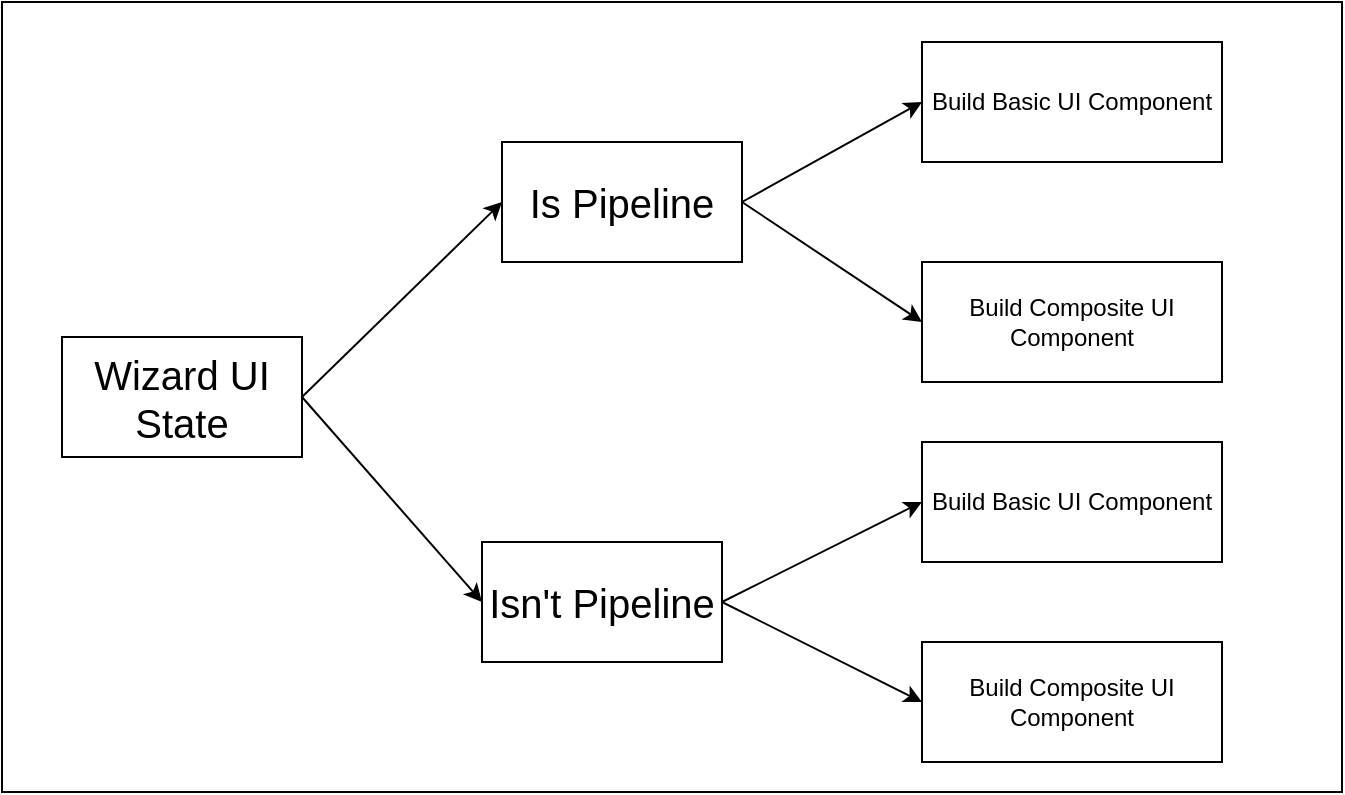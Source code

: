<mxfile version="13.6.5" pages="2">
    <diagram id="XcNZP95VKwp6yAKhDG_s" name="Page-1">
        <mxGraphModel dx="724" dy="637" grid="1" gridSize="10" guides="1" tooltips="1" connect="1" arrows="1" fold="1" page="1" pageScale="1" pageWidth="3300" pageHeight="4681" math="0" shadow="0">
            <root>
                <mxCell id="0"/>
                <mxCell id="1" parent="0"/>
                <mxCell id="2" value="" style="rounded=0;whiteSpace=wrap;html=1;" parent="1" vertex="1">
                    <mxGeometry x="60" width="670" height="395" as="geometry"/>
                </mxCell>
                <mxCell id="3" value="&lt;font style=&quot;font-size: 20px&quot;&gt;Wizard UI State&lt;/font&gt;" style="rounded=0;whiteSpace=wrap;html=1;" parent="1" vertex="1">
                    <mxGeometry x="90" y="167.5" width="120" height="60" as="geometry"/>
                </mxCell>
                <mxCell id="4" value="&lt;font style=&quot;font-size: 20px&quot;&gt;Isn't Pipeline&lt;/font&gt;" style="rounded=0;whiteSpace=wrap;html=1;" parent="1" vertex="1">
                    <mxGeometry x="300" y="270" width="120" height="60" as="geometry"/>
                </mxCell>
                <mxCell id="5" value="&lt;font style=&quot;font-size: 20px&quot;&gt;Is Pipeline&lt;/font&gt;" style="rounded=0;whiteSpace=wrap;html=1;" parent="1" vertex="1">
                    <mxGeometry x="310" y="70" width="120" height="60" as="geometry"/>
                </mxCell>
                <mxCell id="6" value="" style="endArrow=classic;html=1;exitX=1;exitY=0.5;exitDx=0;exitDy=0;entryX=0;entryY=0.5;entryDx=0;entryDy=0;" parent="1" source="3" target="5" edge="1">
                    <mxGeometry width="50" height="50" relative="1" as="geometry">
                        <mxPoint x="380" y="250" as="sourcePoint"/>
                        <mxPoint x="430" y="200" as="targetPoint"/>
                    </mxGeometry>
                </mxCell>
                <mxCell id="7" value="" style="endArrow=classic;html=1;exitX=1;exitY=0.5;exitDx=0;exitDy=0;entryX=0;entryY=0.5;entryDx=0;entryDy=0;" parent="1" source="3" target="4" edge="1">
                    <mxGeometry width="50" height="50" relative="1" as="geometry">
                        <mxPoint x="210" y="230" as="sourcePoint"/>
                        <mxPoint x="330" y="120" as="targetPoint"/>
                    </mxGeometry>
                </mxCell>
                <mxCell id="11" value="Build Basic UI Component" style="rounded=0;whiteSpace=wrap;html=1;" parent="1" vertex="1">
                    <mxGeometry x="520" y="20" width="150" height="60" as="geometry"/>
                </mxCell>
                <mxCell id="12" value="Build Composite UI Component" style="rounded=0;whiteSpace=wrap;html=1;" parent="1" vertex="1">
                    <mxGeometry x="520" y="130" width="150" height="60" as="geometry"/>
                </mxCell>
                <mxCell id="14" value="Build Composite UI Component" style="rounded=0;whiteSpace=wrap;html=1;" parent="1" vertex="1">
                    <mxGeometry x="520" y="320" width="150" height="60" as="geometry"/>
                </mxCell>
                <mxCell id="16" value="Build Basic UI Component" style="rounded=0;whiteSpace=wrap;html=1;" parent="1" vertex="1">
                    <mxGeometry x="520" y="220" width="150" height="60" as="geometry"/>
                </mxCell>
                <mxCell id="17" value="" style="endArrow=classic;html=1;exitX=1;exitY=0.5;exitDx=0;exitDy=0;entryX=0;entryY=0.5;entryDx=0;entryDy=0;" parent="1" source="5" target="12" edge="1">
                    <mxGeometry width="50" height="50" relative="1" as="geometry">
                        <mxPoint x="390" y="270" as="sourcePoint"/>
                        <mxPoint x="440" y="220" as="targetPoint"/>
                    </mxGeometry>
                </mxCell>
                <mxCell id="18" value="" style="endArrow=classic;html=1;exitX=1;exitY=0.5;exitDx=0;exitDy=0;entryX=0;entryY=0.5;entryDx=0;entryDy=0;" parent="1" source="5" target="11" edge="1">
                    <mxGeometry width="50" height="50" relative="1" as="geometry">
                        <mxPoint x="390" y="270" as="sourcePoint"/>
                        <mxPoint x="440" y="220" as="targetPoint"/>
                    </mxGeometry>
                </mxCell>
                <mxCell id="19" value="" style="endArrow=classic;html=1;exitX=1;exitY=0.5;exitDx=0;exitDy=0;entryX=0;entryY=0.5;entryDx=0;entryDy=0;" parent="1" source="4" target="16" edge="1">
                    <mxGeometry width="50" height="50" relative="1" as="geometry">
                        <mxPoint x="430" y="110" as="sourcePoint"/>
                        <mxPoint x="530" y="170" as="targetPoint"/>
                    </mxGeometry>
                </mxCell>
                <mxCell id="20" value="" style="endArrow=classic;html=1;exitX=1;exitY=0.5;exitDx=0;exitDy=0;entryX=0;entryY=0.5;entryDx=0;entryDy=0;" parent="1" source="4" target="14" edge="1">
                    <mxGeometry width="50" height="50" relative="1" as="geometry">
                        <mxPoint x="430" y="280" as="sourcePoint"/>
                        <mxPoint x="540" y="260" as="targetPoint"/>
                    </mxGeometry>
                </mxCell>
            </root>
        </mxGraphModel>
    </diagram>
    <diagram id="nl6x3k-SLyouZr6Su7MA" name="ServiceComponent">
        <mxGraphModel dx="1154" dy="637" grid="1" gridSize="10" guides="1" tooltips="1" connect="1" arrows="1" fold="1" page="1" pageScale="1" pageWidth="3300" pageHeight="4681" math="0" shadow="0">
            <root>
                <mxCell id="W1I90oxsKn8a_wBh7LnZ-0"/>
                <mxCell id="W1I90oxsKn8a_wBh7LnZ-1" parent="W1I90oxsKn8a_wBh7LnZ-0"/>
                <mxCell id="W1I90oxsKn8a_wBh7LnZ-2" value="" style="rounded=0;whiteSpace=wrap;html=1;" parent="W1I90oxsKn8a_wBh7LnZ-1" vertex="1">
                    <mxGeometry x="390" y="60" width="640" height="480" as="geometry"/>
                </mxCell>
                <mxCell id="W1I90oxsKn8a_wBh7LnZ-15" value="Return" style="swimlane;fontStyle=1;align=center;verticalAlign=top;childLayout=stackLayout;horizontal=1;startSize=26;horizontalStack=0;resizeParent=1;resizeParentMax=0;resizeLast=0;collapsible=1;marginBottom=0;" parent="W1I90oxsKn8a_wBh7LnZ-1" vertex="1">
                    <mxGeometry x="420" y="310" width="160" height="60" as="geometry"/>
                </mxCell>
                <mxCell id="W1I90oxsKn8a_wBh7LnZ-16" value="- data: JSONObject" style="text;strokeColor=none;fillColor=none;align=left;verticalAlign=top;spacingLeft=4;spacingRight=4;overflow=hidden;rotatable=0;points=[[0,0.5],[1,0.5]];portConstraint=eastwest;" parent="W1I90oxsKn8a_wBh7LnZ-15" vertex="1">
                    <mxGeometry y="26" width="160" height="26" as="geometry"/>
                </mxCell>
                <mxCell id="W1I90oxsKn8a_wBh7LnZ-17" value="" style="line;strokeWidth=1;fillColor=none;align=left;verticalAlign=middle;spacingTop=-1;spacingLeft=3;spacingRight=3;rotatable=0;labelPosition=right;points=[];portConstraint=eastwest;" parent="W1I90oxsKn8a_wBh7LnZ-15" vertex="1">
                    <mxGeometry y="52" width="160" height="8" as="geometry"/>
                </mxCell>
                <mxCell id="W1I90oxsKn8a_wBh7LnZ-11" value="Argument" style="swimlane;fontStyle=1;align=center;verticalAlign=top;childLayout=stackLayout;horizontal=1;startSize=26;horizontalStack=0;resizeParent=1;resizeParentMax=0;resizeLast=0;collapsible=1;marginBottom=0;" parent="W1I90oxsKn8a_wBh7LnZ-1" vertex="1">
                    <mxGeometry x="850" y="310" width="160" height="34" as="geometry"/>
                </mxCell>
                <mxCell id="W1I90oxsKn8a_wBh7LnZ-13" value="" style="line;strokeWidth=1;fillColor=none;align=left;verticalAlign=middle;spacingTop=-1;spacingLeft=3;spacingRight=3;rotatable=0;labelPosition=right;points=[];portConstraint=eastwest;" parent="W1I90oxsKn8a_wBh7LnZ-11" vertex="1">
                    <mxGeometry y="26" width="160" height="8" as="geometry"/>
                </mxCell>
                <mxCell id="W1I90oxsKn8a_wBh7LnZ-3" value="IServiceEntry" style="swimlane;fontStyle=1;align=center;verticalAlign=top;childLayout=stackLayout;horizontal=1;startSize=26;horizontalStack=0;resizeParent=1;resizeParentMax=0;resizeLast=0;collapsible=1;marginBottom=0;" parent="W1I90oxsKn8a_wBh7LnZ-1" vertex="1">
                    <mxGeometry x="627.5" y="70" width="165" height="164" as="geometry"/>
                </mxCell>
                <mxCell id="W1I90oxsKn8a_wBh7LnZ-4" value="- name: string" style="text;strokeColor=none;fillColor=none;align=left;verticalAlign=top;spacingLeft=4;spacingRight=4;overflow=hidden;rotatable=0;points=[[0,0.5],[1,0.5]];portConstraint=eastwest;" parent="W1I90oxsKn8a_wBh7LnZ-3" vertex="1">
                    <mxGeometry y="26" width="165" height="26" as="geometry"/>
                </mxCell>
                <mxCell id="W1I90oxsKn8a_wBh7LnZ-19" value="- className: string" style="text;strokeColor=none;fillColor=none;align=left;verticalAlign=top;spacingLeft=4;spacingRight=4;overflow=hidden;rotatable=0;points=[[0,0.5],[1,0.5]];portConstraint=eastwest;" parent="W1I90oxsKn8a_wBh7LnZ-3" vertex="1">
                    <mxGeometry y="52" width="165" height="26" as="geometry"/>
                </mxCell>
                <mxCell id="W1I90oxsKn8a_wBh7LnZ-20" value="- serviceID: string" style="text;strokeColor=none;fillColor=none;align=left;verticalAlign=top;spacingLeft=4;spacingRight=4;overflow=hidden;rotatable=0;points=[[0,0.5],[1,0.5]];portConstraint=eastwest;" parent="W1I90oxsKn8a_wBh7LnZ-3" vertex="1">
                    <mxGeometry y="78" width="165" height="26" as="geometry"/>
                </mxCell>
                <mxCell id="W1I90oxsKn8a_wBh7LnZ-23" value="- type: string" style="text;strokeColor=none;fillColor=none;align=left;verticalAlign=top;spacingLeft=4;spacingRight=4;overflow=hidden;rotatable=0;points=[[0,0.5],[1,0.5]];portConstraint=eastwest;" parent="W1I90oxsKn8a_wBh7LnZ-3" vertex="1">
                    <mxGeometry y="104" width="165" height="26" as="geometry"/>
                </mxCell>
                <mxCell id="W1I90oxsKn8a_wBh7LnZ-25" value="- projectID: string" style="text;strokeColor=none;fillColor=none;align=left;verticalAlign=top;spacingLeft=4;spacingRight=4;overflow=hidden;rotatable=0;points=[[0,0.5],[1,0.5]];portConstraint=eastwest;" parent="W1I90oxsKn8a_wBh7LnZ-3" vertex="1">
                    <mxGeometry y="130" width="165" height="26" as="geometry"/>
                </mxCell>
                <mxCell id="W1I90oxsKn8a_wBh7LnZ-5" value="" style="line;strokeWidth=1;fillColor=none;align=left;verticalAlign=middle;spacingTop=-1;spacingLeft=3;spacingRight=3;rotatable=0;labelPosition=right;points=[];portConstraint=eastwest;" parent="W1I90oxsKn8a_wBh7LnZ-3" vertex="1">
                    <mxGeometry y="156" width="165" height="8" as="geometry"/>
                </mxCell>
                <mxCell id="W1I90oxsKn8a_wBh7LnZ-7" value="Operation" style="swimlane;fontStyle=1;align=center;verticalAlign=top;childLayout=stackLayout;horizontal=1;startSize=26;horizontalStack=0;resizeParent=1;resizeParentMax=0;resizeLast=0;collapsible=1;marginBottom=0;" parent="W1I90oxsKn8a_wBh7LnZ-1" vertex="1">
                    <mxGeometry x="608.75" y="310" width="202.5" height="216" as="geometry"/>
                </mxCell>
                <mxCell id="W1I90oxsKn8a_wBh7LnZ-8" value="- preference: float" style="text;strokeColor=none;fillColor=none;align=left;verticalAlign=top;spacingLeft=4;spacingRight=4;overflow=hidden;rotatable=0;points=[[0,0.5],[1,0.5]];portConstraint=eastwest;" parent="W1I90oxsKn8a_wBh7LnZ-7" vertex="1">
                    <mxGeometry y="26" width="202.5" height="26" as="geometry"/>
                </mxCell>
                <mxCell id="W1I90oxsKn8a_wBh7LnZ-21" value="- code: string" style="text;strokeColor=none;fillColor=none;align=left;verticalAlign=top;spacingLeft=4;spacingRight=4;overflow=hidden;rotatable=0;points=[[0,0.5],[1,0.5]];portConstraint=eastwest;" parent="W1I90oxsKn8a_wBh7LnZ-7" vertex="1">
                    <mxGeometry y="52" width="202.5" height="26" as="geometry"/>
                </mxCell>
                <mxCell id="W1I90oxsKn8a_wBh7LnZ-24" value="- argc: number" style="text;strokeColor=none;fillColor=none;align=left;verticalAlign=top;spacingLeft=4;spacingRight=4;overflow=hidden;rotatable=0;points=[[0,0.5],[1,0.5]];portConstraint=eastwest;" parent="W1I90oxsKn8a_wBh7LnZ-7" vertex="1">
                    <mxGeometry y="78" width="202.5" height="26" as="geometry"/>
                </mxCell>
                <mxCell id="W1I90oxsKn8a_wBh7LnZ-26" value="- wsdlName: string" style="text;strokeColor=none;fillColor=none;align=left;verticalAlign=top;spacingLeft=4;spacingRight=4;overflow=hidden;rotatable=0;points=[[0,0.5],[1,0.5]];portConstraint=eastwest;" parent="W1I90oxsKn8a_wBh7LnZ-7" vertex="1">
                    <mxGeometry y="104" width="202.5" height="26" as="geometry"/>
                </mxCell>
                <mxCell id="W1I90oxsKn8a_wBh7LnZ-27" value="- url: string" style="text;strokeColor=none;fillColor=none;align=left;verticalAlign=top;spacingLeft=4;spacingRight=4;overflow=hidden;rotatable=0;points=[[0,0.5],[1,0.5]];portConstraint=eastwest;" parent="W1I90oxsKn8a_wBh7LnZ-7" vertex="1">
                    <mxGeometry y="130" width="202.5" height="26" as="geometry"/>
                </mxCell>
                <mxCell id="W1I90oxsKn8a_wBh7LnZ-28" value="- arguments: Map&lt;string,Argument&gt;" style="text;strokeColor=none;fillColor=none;align=left;verticalAlign=top;spacingLeft=4;spacingRight=4;overflow=hidden;rotatable=0;points=[[0,0.5],[1,0.5]];portConstraint=eastwest;" parent="W1I90oxsKn8a_wBh7LnZ-7" vertex="1">
                    <mxGeometry y="156" width="202.5" height="26" as="geometry"/>
                </mxCell>
                <mxCell id="glJJ9LXkIWopFMBboBe0-2" value="- return : Return" style="text;strokeColor=none;fillColor=none;align=left;verticalAlign=top;spacingLeft=4;spacingRight=4;overflow=hidden;rotatable=0;points=[[0,0.5],[1,0.5]];portConstraint=eastwest;" vertex="1" parent="W1I90oxsKn8a_wBh7LnZ-7">
                    <mxGeometry y="182" width="202.5" height="26" as="geometry"/>
                </mxCell>
                <mxCell id="W1I90oxsKn8a_wBh7LnZ-9" value="" style="line;strokeWidth=1;fillColor=none;align=left;verticalAlign=middle;spacingTop=-1;spacingLeft=3;spacingRight=3;rotatable=0;labelPosition=right;points=[];portConstraint=eastwest;" parent="W1I90oxsKn8a_wBh7LnZ-7" vertex="1">
                    <mxGeometry y="208" width="202.5" height="8" as="geometry"/>
                </mxCell>
                <mxCell id="W1I90oxsKn8a_wBh7LnZ-29" value="Extends" style="endArrow=block;endSize=16;endFill=0;html=1;exitX=0.5;exitY=0;exitDx=0;exitDy=0;noLabel=1;fontColor=none;entryX=0.5;entryY=1;entryDx=0;entryDy=0;" parent="W1I90oxsKn8a_wBh7LnZ-1" source="W1I90oxsKn8a_wBh7LnZ-7" target="W1I90oxsKn8a_wBh7LnZ-3" edge="1">
                    <mxGeometry width="160" relative="1" as="geometry">
                        <mxPoint x="620" y="310" as="sourcePoint"/>
                        <mxPoint x="710" y="240" as="targetPoint"/>
                    </mxGeometry>
                </mxCell>
                <mxCell id="W1I90oxsKn8a_wBh7LnZ-30" value="Extends" style="endArrow=block;endSize=16;endFill=0;html=1;exitX=0.5;exitY=0;exitDx=0;exitDy=0;noLabel=1;fontColor=none;entryX=0.75;entryY=1;entryDx=0;entryDy=0;" parent="W1I90oxsKn8a_wBh7LnZ-1" source="W1I90oxsKn8a_wBh7LnZ-11" target="W1I90oxsKn8a_wBh7LnZ-3" edge="1">
                    <mxGeometry width="160" relative="1" as="geometry">
                        <mxPoint x="620" y="310" as="sourcePoint"/>
                        <mxPoint x="710" y="240" as="targetPoint"/>
                        <Array as="points">
                            <mxPoint x="930" y="280"/>
                            <mxPoint x="751" y="280"/>
                        </Array>
                    </mxGeometry>
                </mxCell>
                <mxCell id="W1I90oxsKn8a_wBh7LnZ-31" value="Extends" style="endArrow=block;endSize=16;endFill=0;html=1;exitX=0.5;exitY=0;exitDx=0;exitDy=0;entryX=0.25;entryY=1;entryDx=0;entryDy=0;noLabel=1;fontColor=none;" parent="W1I90oxsKn8a_wBh7LnZ-1" source="W1I90oxsKn8a_wBh7LnZ-15" target="W1I90oxsKn8a_wBh7LnZ-3" edge="1">
                    <mxGeometry width="160" relative="1" as="geometry">
                        <mxPoint x="620" y="310" as="sourcePoint"/>
                        <mxPoint x="780" y="310" as="targetPoint"/>
                        <Array as="points">
                            <mxPoint x="500" y="280"/>
                            <mxPoint x="670" y="280"/>
                        </Array>
                    </mxGeometry>
                </mxCell>
                <mxCell id="glJJ9LXkIWopFMBboBe0-0" value="" style="endArrow=open;endFill=1;endSize=12;html=1;exitX=0;exitY=0.5;exitDx=0;exitDy=0;entryX=0;entryY=0.5;entryDx=0;entryDy=0;startArrow=diamond;startFill=1;strokeWidth=2;" edge="1" parent="W1I90oxsKn8a_wBh7LnZ-1" source="W1I90oxsKn8a_wBh7LnZ-28" target="W1I90oxsKn8a_wBh7LnZ-4">
                    <mxGeometry width="160" relative="1" as="geometry">
                        <mxPoint x="880" y="330" as="sourcePoint"/>
                        <mxPoint x="1040" y="330" as="targetPoint"/>
                        <Array as="points">
                            <mxPoint x="410" y="479"/>
                            <mxPoint x="410" y="300"/>
                            <mxPoint x="410" y="109"/>
                        </Array>
                    </mxGeometry>
                </mxCell>
            </root>
        </mxGraphModel>
    </diagram>
</mxfile>